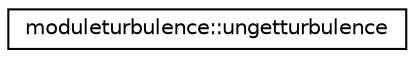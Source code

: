 digraph "Graphical Class Hierarchy"
{
 // LATEX_PDF_SIZE
  edge [fontname="Helvetica",fontsize="10",labelfontname="Helvetica",labelfontsize="10"];
  node [fontname="Helvetica",fontsize="10",shape=record];
  rankdir="LR";
  Node0 [label="moduleturbulence::ungetturbulence",height=0.2,width=0.4,color="black", fillcolor="white", style="filled",URL="$interfacemoduleturbulence_1_1ungetturbulence.html",tooltip=" "];
}
